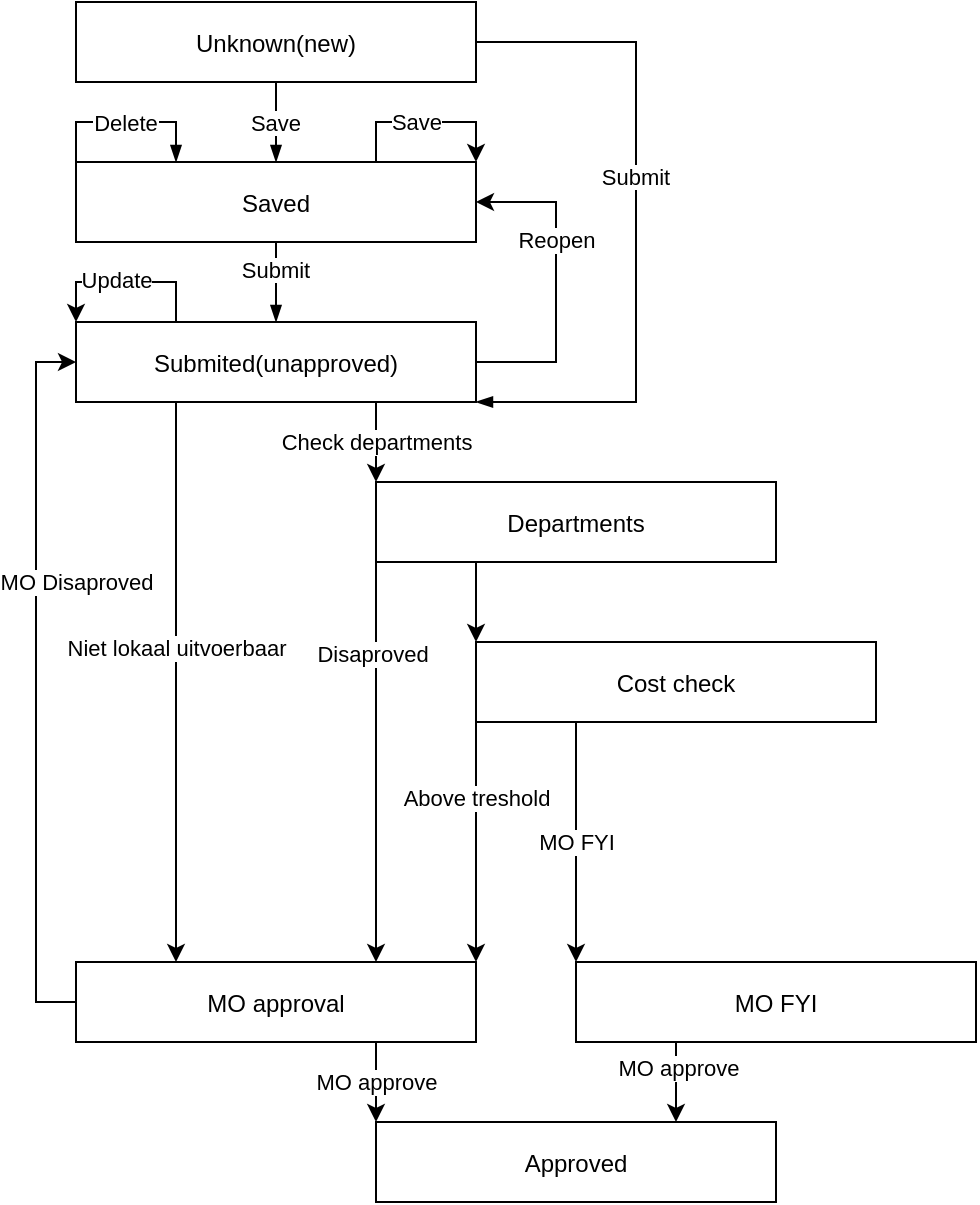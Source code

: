 <mxfile version="14.1.8" type="github">
  <diagram id="Nw0SB05jio4s63diTssW" name="Page-1">
    <mxGraphModel dx="595" dy="-338" grid="1" gridSize="10" guides="1" tooltips="1" connect="1" arrows="1" fold="1" page="1" pageScale="1" pageWidth="827" pageHeight="1169" math="0" shadow="0">
      <root>
        <mxCell id="0" />
        <mxCell id="1" parent="0" />
        <UserObject label="%name%" name="Unknown(new)" placeholders="1" id="1sgx2hkNMydAJYxef51p-3">
          <mxCell style="label,whiteSpace=wrap,html=1,sharp=1" parent="1" vertex="1">
            <mxGeometry x="880" y="1200" width="200" height="40" as="geometry" />
          </mxCell>
        </UserObject>
        <UserObject label="%name%" name="Saved" placeholders="1" id="1sgx2hkNMydAJYxef51p-4">
          <mxCell style="label,whiteSpace=wrap,html=1,sharp=1" parent="1" vertex="1">
            <mxGeometry x="880" y="1280" width="200" height="40" as="geometry" />
          </mxCell>
        </UserObject>
        <mxCell id="WRmlwqDBgVV-nfrYZvzv-9" style="edgeStyle=orthogonalEdgeStyle;rounded=0;orthogonalLoop=1;jettySize=auto;html=1;exitX=1;exitY=0.5;exitDx=0;exitDy=0;entryX=1;entryY=0.5;entryDx=0;entryDy=0;" parent="1" source="1sgx2hkNMydAJYxef51p-5" target="1sgx2hkNMydAJYxef51p-4" edge="1">
          <mxGeometry relative="1" as="geometry">
            <mxPoint x="1080.286" y="1320" as="targetPoint" />
            <Array as="points">
              <mxPoint x="1120" y="1380" />
              <mxPoint x="1120" y="1300" />
            </Array>
          </mxGeometry>
        </mxCell>
        <mxCell id="WRmlwqDBgVV-nfrYZvzv-10" value="Reopen" style="edgeLabel;html=1;align=center;verticalAlign=middle;resizable=0;points=[];" parent="WRmlwqDBgVV-nfrYZvzv-9" vertex="1" connectable="0">
          <mxGeometry x="0.268" relative="1" as="geometry">
            <mxPoint as="offset" />
          </mxGeometry>
        </mxCell>
        <mxCell id="WRmlwqDBgVV-nfrYZvzv-12" style="edgeStyle=orthogonalEdgeStyle;rounded=0;orthogonalLoop=1;jettySize=auto;html=1;exitX=0.25;exitY=1;exitDx=0;exitDy=0;entryX=0.25;entryY=0;entryDx=0;entryDy=0;" parent="1" source="1sgx2hkNMydAJYxef51p-5" target="WRmlwqDBgVV-nfrYZvzv-11" edge="1">
          <mxGeometry relative="1" as="geometry" />
        </mxCell>
        <mxCell id="WRmlwqDBgVV-nfrYZvzv-13" value="Niet lokaal uitvoerbaar" style="edgeLabel;html=1;align=center;verticalAlign=middle;resizable=0;points=[];" parent="WRmlwqDBgVV-nfrYZvzv-12" vertex="1" connectable="0">
          <mxGeometry x="-0.124" relative="1" as="geometry">
            <mxPoint as="offset" />
          </mxGeometry>
        </mxCell>
        <mxCell id="WRmlwqDBgVV-nfrYZvzv-16" style="edgeStyle=orthogonalEdgeStyle;rounded=0;orthogonalLoop=1;jettySize=auto;html=1;exitX=0.75;exitY=1;exitDx=0;exitDy=0;entryX=0;entryY=0;entryDx=0;entryDy=0;" parent="1" source="1sgx2hkNMydAJYxef51p-5" target="WRmlwqDBgVV-nfrYZvzv-15" edge="1">
          <mxGeometry relative="1" as="geometry" />
        </mxCell>
        <mxCell id="WRmlwqDBgVV-nfrYZvzv-17" value="Check departments" style="edgeLabel;html=1;align=center;verticalAlign=middle;resizable=0;points=[];" parent="WRmlwqDBgVV-nfrYZvzv-16" vertex="1" connectable="0">
          <mxGeometry x="0.321" y="-1" relative="1" as="geometry">
            <mxPoint x="1" y="-6.4" as="offset" />
          </mxGeometry>
        </mxCell>
        <UserObject label="%name%" name="Submited(unapproved)" placeholders="1" id="1sgx2hkNMydAJYxef51p-5">
          <mxCell style="label,whiteSpace=wrap,html=1,sharp=1" parent="1" vertex="1">
            <mxGeometry x="880" y="1360" width="200" height="40" as="geometry" />
          </mxCell>
        </UserObject>
        <mxCell id="1sgx2hkNMydAJYxef51p-18" value="Save" style="edgeStyle=orthogonalEdgeStyle;elbow=vertical;rounded=0;endArrow=blockThin;endFill=1;fontSize=11;entryX=0.5;entryY=0;entryDx=0;entryDy=0;" parent="1" source="1sgx2hkNMydAJYxef51p-3" target="1sgx2hkNMydAJYxef51p-4" edge="1">
          <mxGeometry relative="1" as="geometry">
            <Array as="points" />
          </mxGeometry>
        </mxCell>
        <mxCell id="1sgx2hkNMydAJYxef51p-19" value="Submit" style="edgeStyle=orthogonalEdgeStyle;elbow=vertical;rounded=0;endArrow=blockThin;endFill=1;fontSize=11;entryX=0.5;entryY=0;entryDx=0;entryDy=0;" parent="1" source="1sgx2hkNMydAJYxef51p-4" target="1sgx2hkNMydAJYxef51p-5" edge="1">
          <mxGeometry x="-0.333" relative="1" as="geometry">
            <Array as="points">
              <mxPoint x="980" y="1350" />
              <mxPoint x="980" y="1350" />
            </Array>
            <mxPoint x="1130" y="1397" as="targetPoint" />
            <mxPoint as="offset" />
          </mxGeometry>
        </mxCell>
        <mxCell id="1sgx2hkNMydAJYxef51p-24" value="Delete" style="edgeStyle=orthogonalEdgeStyle;elbow=vertical;rounded=0;endArrow=blockThin;endFill=1;fontSize=11;exitX=0;exitY=0;exitDx=0;exitDy=0;" parent="1" source="1sgx2hkNMydAJYxef51p-4" edge="1">
          <mxGeometry relative="1" as="geometry">
            <mxPoint x="930" y="1280" as="targetPoint" />
            <Array as="points">
              <mxPoint x="930" y="1260" />
            </Array>
          </mxGeometry>
        </mxCell>
        <mxCell id="1sgx2hkNMydAJYxef51p-25" value="Submit" style="edgeStyle=orthogonalEdgeStyle;elbow=vertical;rounded=0;endArrow=blockThin;endFill=1;fontSize=11;entryX=1;entryY=1;entryDx=0;entryDy=0;" parent="1" source="1sgx2hkNMydAJYxef51p-3" target="1sgx2hkNMydAJYxef51p-5" edge="1">
          <mxGeometry x="-0.134" relative="1" as="geometry">
            <Array as="points">
              <mxPoint x="1160" y="1220" />
              <mxPoint x="1160" y="1400" />
            </Array>
            <mxPoint as="offset" />
            <mxPoint x="1180" y="1417" as="targetPoint" />
          </mxGeometry>
        </mxCell>
        <mxCell id="WRmlwqDBgVV-nfrYZvzv-1" style="edgeStyle=orthogonalEdgeStyle;rounded=0;orthogonalLoop=1;jettySize=auto;html=1;exitX=0.75;exitY=0;exitDx=0;exitDy=0;entryX=1;entryY=0;entryDx=0;entryDy=0;" parent="1" source="1sgx2hkNMydAJYxef51p-4" target="1sgx2hkNMydAJYxef51p-4" edge="1">
          <mxGeometry relative="1" as="geometry">
            <Array as="points">
              <mxPoint x="1030" y="1260" />
              <mxPoint x="1080" y="1260" />
            </Array>
          </mxGeometry>
        </mxCell>
        <mxCell id="WRmlwqDBgVV-nfrYZvzv-2" value="Save" style="edgeLabel;html=1;align=center;verticalAlign=middle;resizable=0;points=[];" parent="WRmlwqDBgVV-nfrYZvzv-1" vertex="1" connectable="0">
          <mxGeometry x="-0.185" y="-1" relative="1" as="geometry">
            <mxPoint x="3.33" y="-1" as="offset" />
          </mxGeometry>
        </mxCell>
        <mxCell id="WRmlwqDBgVV-nfrYZvzv-3" style="edgeStyle=orthogonalEdgeStyle;rounded=0;orthogonalLoop=1;jettySize=auto;html=1;exitX=0.25;exitY=0;exitDx=0;exitDy=0;entryX=0;entryY=0;entryDx=0;entryDy=0;" parent="1" source="1sgx2hkNMydAJYxef51p-5" target="1sgx2hkNMydAJYxef51p-5" edge="1">
          <mxGeometry relative="1" as="geometry">
            <Array as="points">
              <mxPoint x="930" y="1340" />
              <mxPoint x="880" y="1340" />
            </Array>
          </mxGeometry>
        </mxCell>
        <mxCell id="WRmlwqDBgVV-nfrYZvzv-4" value="Update" style="edgeLabel;html=1;align=center;verticalAlign=middle;resizable=0;points=[];" parent="WRmlwqDBgVV-nfrYZvzv-3" vertex="1" connectable="0">
          <mxGeometry x="0.127" y="-1" relative="1" as="geometry">
            <mxPoint as="offset" />
          </mxGeometry>
        </mxCell>
        <mxCell id="WRmlwqDBgVV-nfrYZvzv-26" style="edgeStyle=orthogonalEdgeStyle;rounded=0;orthogonalLoop=1;jettySize=auto;html=1;exitX=0;exitY=0.5;exitDx=0;exitDy=0;entryX=0;entryY=0.5;entryDx=0;entryDy=0;" parent="1" source="WRmlwqDBgVV-nfrYZvzv-11" target="1sgx2hkNMydAJYxef51p-5" edge="1">
          <mxGeometry relative="1" as="geometry" />
        </mxCell>
        <mxCell id="WRmlwqDBgVV-nfrYZvzv-27" value="MO Disaproved" style="edgeLabel;html=1;align=center;verticalAlign=middle;resizable=0;points=[];" parent="WRmlwqDBgVV-nfrYZvzv-26" vertex="1" connectable="0">
          <mxGeometry x="0.289" y="4" relative="1" as="geometry">
            <mxPoint x="24" y="2" as="offset" />
          </mxGeometry>
        </mxCell>
        <mxCell id="WRmlwqDBgVV-nfrYZvzv-29" value="MO approve" style="edgeStyle=orthogonalEdgeStyle;rounded=0;orthogonalLoop=1;jettySize=auto;html=1;exitX=0.75;exitY=1;exitDx=0;exitDy=0;entryX=0;entryY=0;entryDx=0;entryDy=0;" parent="1" source="WRmlwqDBgVV-nfrYZvzv-11" target="WRmlwqDBgVV-nfrYZvzv-28" edge="1">
          <mxGeometry relative="1" as="geometry" />
        </mxCell>
        <UserObject label="%name%" name="MO approval" placeholders="1" id="WRmlwqDBgVV-nfrYZvzv-11">
          <mxCell style="label,whiteSpace=wrap,html=1,sharp=1" parent="1" vertex="1">
            <mxGeometry x="880" y="1680" width="200" height="40" as="geometry" />
          </mxCell>
        </UserObject>
        <mxCell id="WRmlwqDBgVV-nfrYZvzv-18" style="edgeStyle=orthogonalEdgeStyle;rounded=0;orthogonalLoop=1;jettySize=auto;html=1;exitX=0;exitY=1;exitDx=0;exitDy=0;entryX=0.75;entryY=0;entryDx=0;entryDy=0;" parent="1" source="WRmlwqDBgVV-nfrYZvzv-15" target="WRmlwqDBgVV-nfrYZvzv-11" edge="1">
          <mxGeometry relative="1" as="geometry" />
        </mxCell>
        <mxCell id="WRmlwqDBgVV-nfrYZvzv-19" value="Disaproved" style="edgeLabel;html=1;align=center;verticalAlign=middle;resizable=0;points=[];" parent="WRmlwqDBgVV-nfrYZvzv-18" vertex="1" connectable="0">
          <mxGeometry x="-0.54" y="-2" relative="1" as="geometry">
            <mxPoint as="offset" />
          </mxGeometry>
        </mxCell>
        <mxCell id="WRmlwqDBgVV-nfrYZvzv-21" style="edgeStyle=orthogonalEdgeStyle;rounded=0;orthogonalLoop=1;jettySize=auto;html=1;exitX=0.25;exitY=1;exitDx=0;exitDy=0;entryX=0;entryY=0;entryDx=0;entryDy=0;" parent="1" source="WRmlwqDBgVV-nfrYZvzv-15" target="WRmlwqDBgVV-nfrYZvzv-20" edge="1">
          <mxGeometry relative="1" as="geometry" />
        </mxCell>
        <UserObject label="%name%" name="Departments" placeholders="1" id="WRmlwqDBgVV-nfrYZvzv-15">
          <mxCell style="label,whiteSpace=wrap,html=1,sharp=1" parent="1" vertex="1">
            <mxGeometry x="1030" y="1440" width="200" height="40" as="geometry" />
          </mxCell>
        </UserObject>
        <mxCell id="WRmlwqDBgVV-nfrYZvzv-22" style="edgeStyle=orthogonalEdgeStyle;rounded=0;orthogonalLoop=1;jettySize=auto;html=1;exitX=0;exitY=1;exitDx=0;exitDy=0;entryX=1;entryY=0;entryDx=0;entryDy=0;" parent="1" source="WRmlwqDBgVV-nfrYZvzv-20" target="WRmlwqDBgVV-nfrYZvzv-11" edge="1">
          <mxGeometry relative="1" as="geometry" />
        </mxCell>
        <mxCell id="WRmlwqDBgVV-nfrYZvzv-23" value="Above treshold" style="edgeLabel;html=1;align=center;verticalAlign=middle;resizable=0;points=[];" parent="WRmlwqDBgVV-nfrYZvzv-22" vertex="1" connectable="0">
          <mxGeometry x="-0.367" relative="1" as="geometry">
            <mxPoint as="offset" />
          </mxGeometry>
        </mxCell>
        <mxCell id="WRmlwqDBgVV-nfrYZvzv-25" style="edgeStyle=orthogonalEdgeStyle;rounded=0;orthogonalLoop=1;jettySize=auto;html=1;exitX=0.25;exitY=1;exitDx=0;exitDy=0;entryX=0;entryY=0;entryDx=0;entryDy=0;" parent="1" source="WRmlwqDBgVV-nfrYZvzv-20" target="WRmlwqDBgVV-nfrYZvzv-24" edge="1">
          <mxGeometry relative="1" as="geometry" />
        </mxCell>
        <mxCell id="WRmlwqDBgVV-nfrYZvzv-32" value="MO FYI" style="edgeLabel;html=1;align=center;verticalAlign=middle;resizable=0;points=[];" parent="WRmlwqDBgVV-nfrYZvzv-25" vertex="1" connectable="0">
          <mxGeometry x="-0.322" relative="1" as="geometry">
            <mxPoint y="19.33" as="offset" />
          </mxGeometry>
        </mxCell>
        <UserObject label="%name%" name="Cost check" placeholders="1" id="WRmlwqDBgVV-nfrYZvzv-20">
          <mxCell style="label,whiteSpace=wrap,html=1,sharp=1" parent="1" vertex="1">
            <mxGeometry x="1080" y="1520" width="200" height="40" as="geometry" />
          </mxCell>
        </UserObject>
        <mxCell id="WRmlwqDBgVV-nfrYZvzv-30" style="edgeStyle=orthogonalEdgeStyle;rounded=0;orthogonalLoop=1;jettySize=auto;html=1;exitX=0.25;exitY=1;exitDx=0;exitDy=0;entryX=0.75;entryY=0;entryDx=0;entryDy=0;" parent="1" source="WRmlwqDBgVV-nfrYZvzv-24" target="WRmlwqDBgVV-nfrYZvzv-28" edge="1">
          <mxGeometry relative="1" as="geometry" />
        </mxCell>
        <mxCell id="WRmlwqDBgVV-nfrYZvzv-31" value="MO approve" style="edgeLabel;html=1;align=center;verticalAlign=middle;resizable=0;points=[];" parent="WRmlwqDBgVV-nfrYZvzv-30" vertex="1" connectable="0">
          <mxGeometry x="-0.35" y="1" relative="1" as="geometry">
            <mxPoint as="offset" />
          </mxGeometry>
        </mxCell>
        <UserObject label="%name%" name="MO FYI" placeholders="1" id="WRmlwqDBgVV-nfrYZvzv-24">
          <mxCell style="label,whiteSpace=wrap,html=1,sharp=1" parent="1" vertex="1">
            <mxGeometry x="1130" y="1680" width="200" height="40" as="geometry" />
          </mxCell>
        </UserObject>
        <UserObject label="%name%" name="Approved" placeholders="1" id="WRmlwqDBgVV-nfrYZvzv-28">
          <mxCell style="label,whiteSpace=wrap,html=1,sharp=1" parent="1" vertex="1">
            <mxGeometry x="1030" y="1760" width="200" height="40" as="geometry" />
          </mxCell>
        </UserObject>
      </root>
    </mxGraphModel>
  </diagram>
</mxfile>
